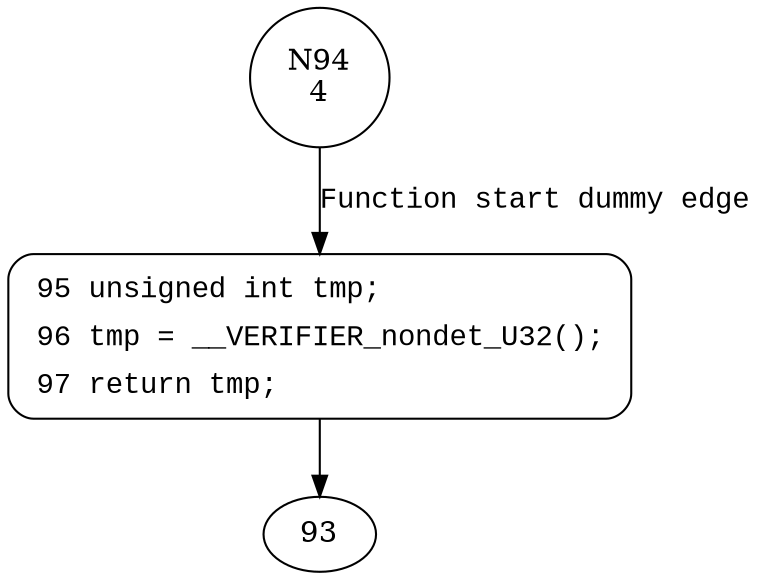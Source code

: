 digraph ecrobot_get_gyro_sensor {
94 [shape="circle" label="N94\n4"]
95 [shape="circle" label="N95\n3"]
95 [style="filled,bold" penwidth="1" fillcolor="white" fontname="Courier New" shape="Mrecord" label=<<table border="0" cellborder="0" cellpadding="3" bgcolor="white"><tr><td align="right">95</td><td align="left">unsigned int tmp;</td></tr><tr><td align="right">96</td><td align="left">tmp = __VERIFIER_nondet_U32();</td></tr><tr><td align="right">97</td><td align="left">return tmp;</td></tr></table>>]
95 -> 93[label=""]
94 -> 95 [label="Function start dummy edge" fontname="Courier New"]
}